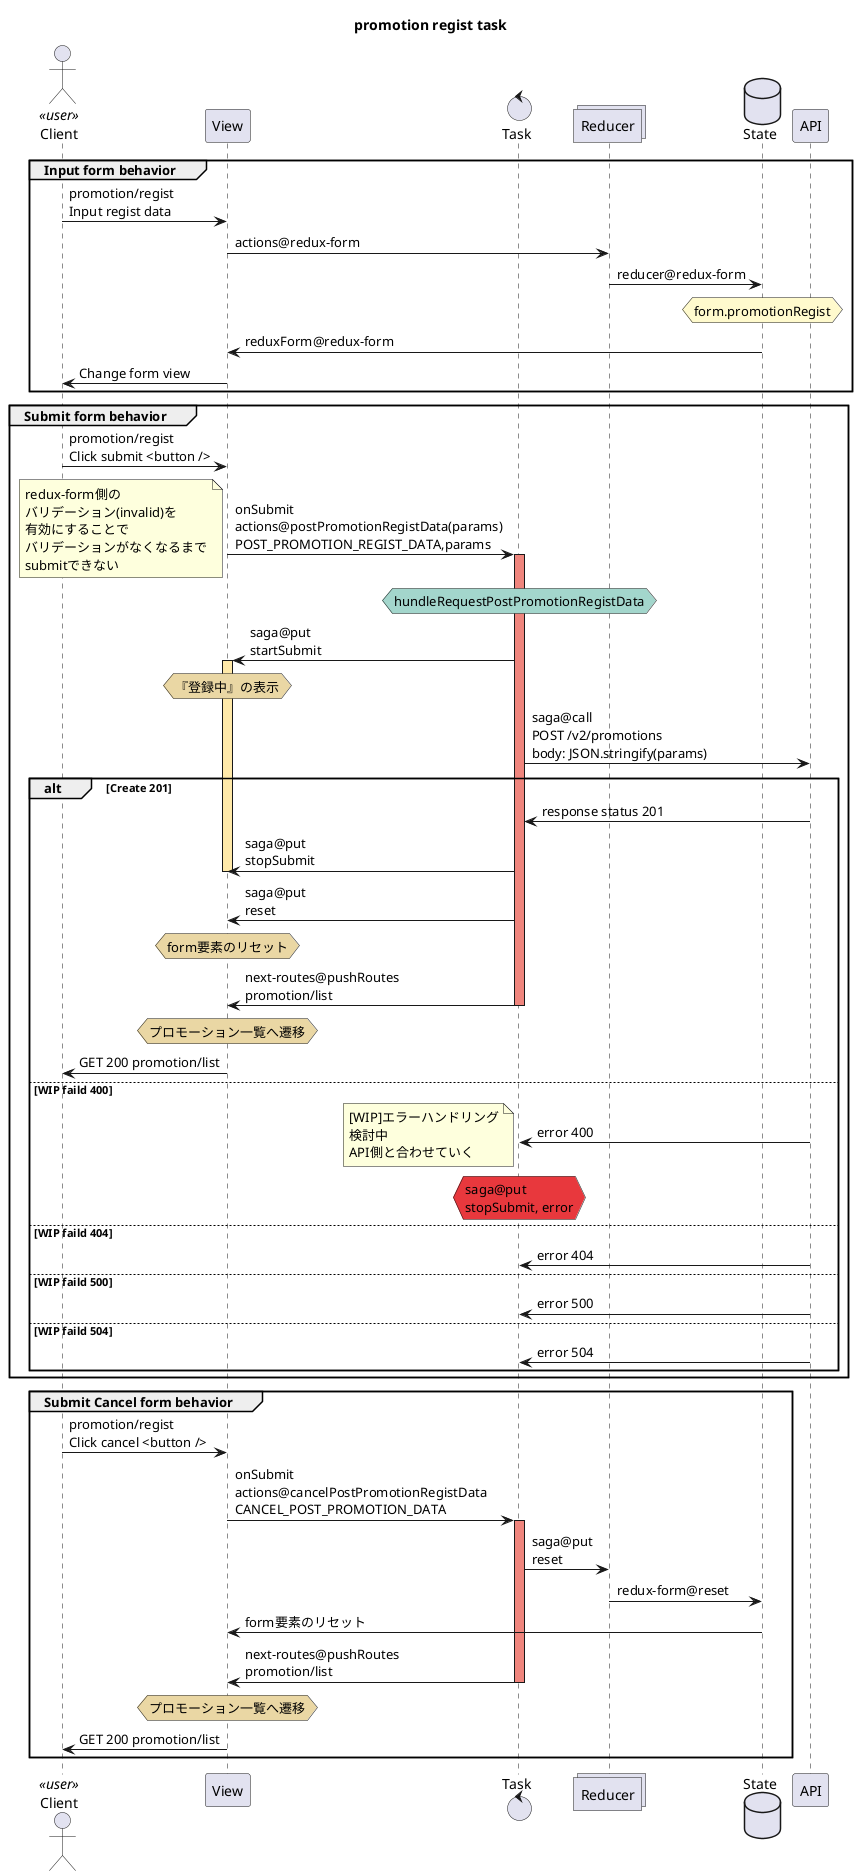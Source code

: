 @startuml
title promotion regist task

actor Client <<user>>
participant View
control Task
collections Reducer
database State

group Input form behavior
    Client -> View: promotion/regist\nInput regist data
    View -> Reducer: actions@redux-form
    Reducer -> State: reducer@redux-form
    hnote over State #fffacd: form.promotionRegist
    State -> View: reduxForm@redux-form
    View -> Client: Change form view
end

group Submit form behavior
    Client -> View: promotion/regist\nClick submit <button />
    View -> Task: onSubmit\nactions@postPromotionRegistData(params)\nPOST_PROMOTION_REGIST_DATA,params
    note left
        redux-form側の
        バリデーション(invalid)を
        有効にすることで
        バリデーションがなくなるまで
        submitできない
    endnote
    activate Task #ef857d
    hnote over Task #a3d6cc : hundleRequestPostPromotionRegistData
    Task -> View: saga@put\nstartSubmit
    activate View #ffe9a9
    hnote over View #ead7a4 :『登録中』の表示
    Task -> API: saga@call\nPOST /v2/promotions\nbody: JSON.stringify(params)
    alt Create 201
        API -> Task: response status 201
        Task -> View: saga@put\nstopSubmit
        deactivate View
        Task -> View : saga@put\nreset
        hnote over View #ead7a4 : form要素のリセット
        Task -> View: next-routes@pushRoutes\npromotion/list
        deactivate Task
        hnote over View #ead7a4 : プロモーション一覧へ遷移
        View -> Client: GET 200 promotion/list
    else WIP faild 400
        API -> Task: error 400
        hnote over Task #e8383d: saga@put\nstopSubmit, error
        note left
            [WIP]エラーハンドリング
            検討中
            API側と合わせていく
        endnote
    else WIP faild 404
        API -> Task: error 404
    else WIP faild 500
        API -> Task: error 500
    else WIP faild 504
        API -> Task: error 504
    end
end

group Submit Cancel form behavior
    Client -> View: promotion/regist\nClick cancel <button />
    View -> Task: onSubmit\nactions@cancelPostPromotionRegistData\nCANCEL_POST_PROMOTION_DATA
    activate Task #ef857d
    Task -> Reducer : saga@put\nreset
    Reducer -> State : redux-form@reset
    State -> View : form要素のリセット
    Task -> View: next-routes@pushRoutes\npromotion/list
    deactivate Task
    hnote over View #ead7a4 : プロモーション一覧へ遷移
    View -> Client: GET 200 promotion/list
end

@enduml